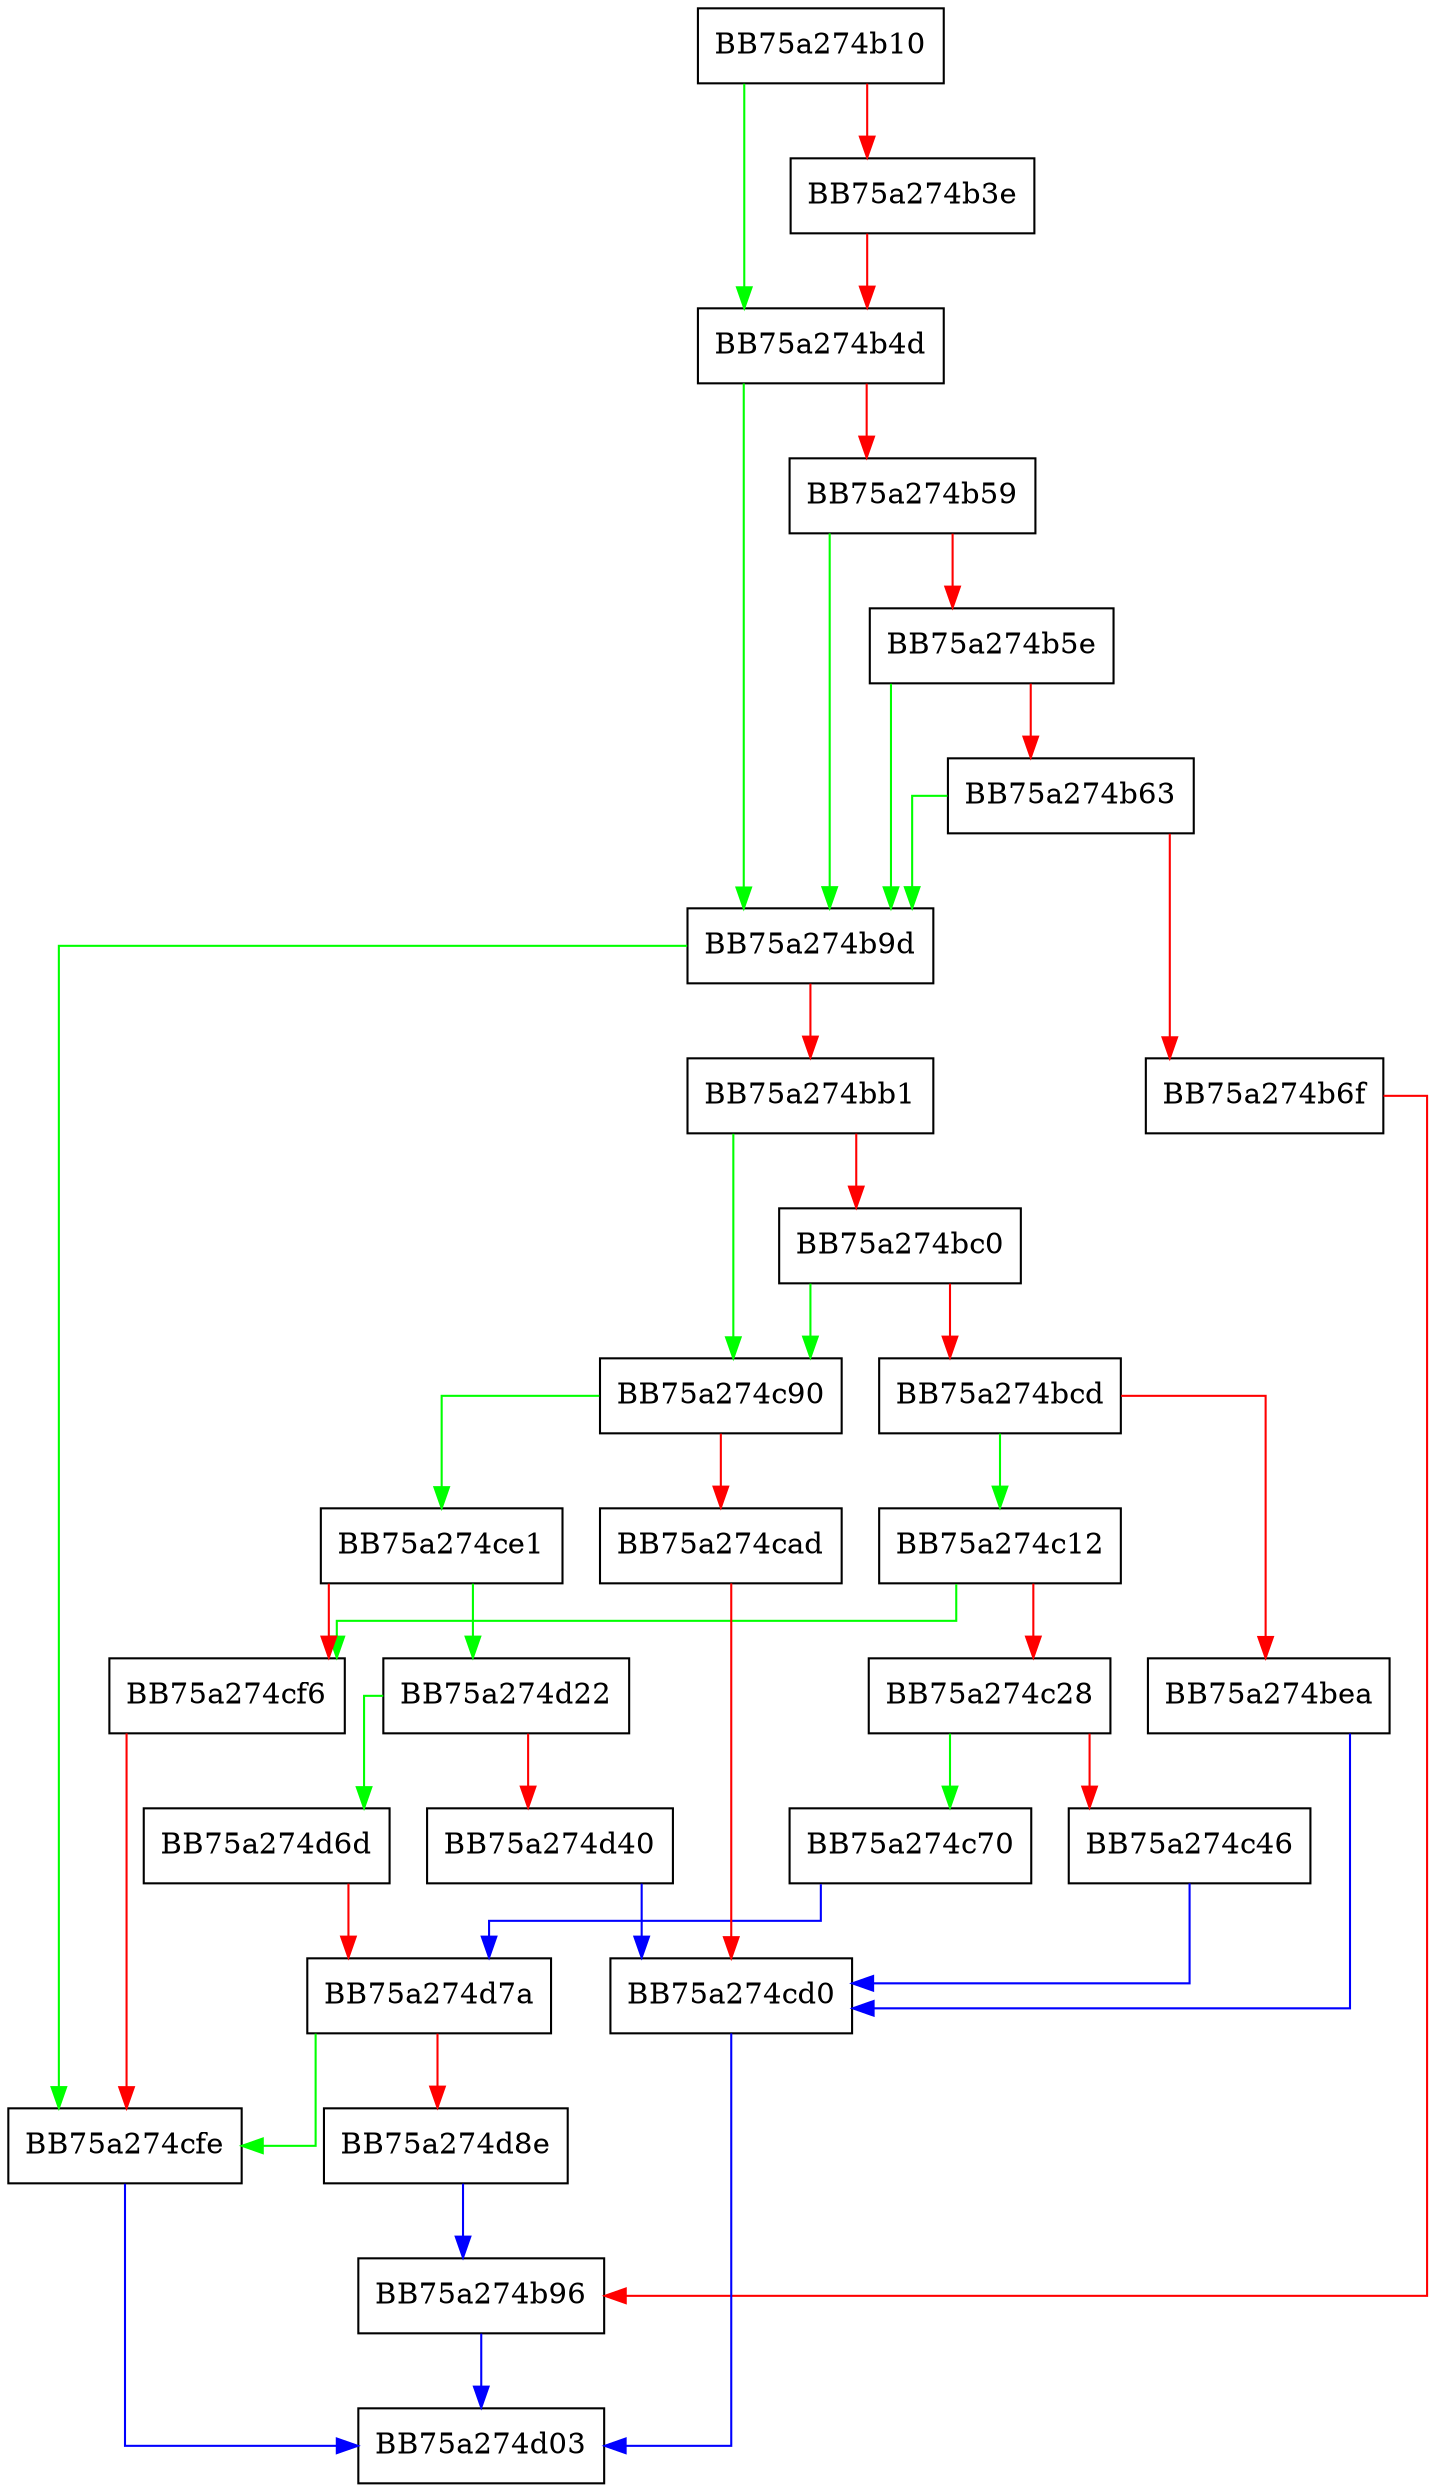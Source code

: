digraph winFullPathname {
  node [shape="box"];
  graph [splines=ortho];
  BB75a274b10 -> BB75a274b4d [color="green"];
  BB75a274b10 -> BB75a274b3e [color="red"];
  BB75a274b3e -> BB75a274b4d [color="red"];
  BB75a274b4d -> BB75a274b9d [color="green"];
  BB75a274b4d -> BB75a274b59 [color="red"];
  BB75a274b59 -> BB75a274b9d [color="green"];
  BB75a274b59 -> BB75a274b5e [color="red"];
  BB75a274b5e -> BB75a274b9d [color="green"];
  BB75a274b5e -> BB75a274b63 [color="red"];
  BB75a274b63 -> BB75a274b9d [color="green"];
  BB75a274b63 -> BB75a274b6f [color="red"];
  BB75a274b6f -> BB75a274b96 [color="red"];
  BB75a274b96 -> BB75a274d03 [color="blue"];
  BB75a274b9d -> BB75a274cfe [color="green"];
  BB75a274b9d -> BB75a274bb1 [color="red"];
  BB75a274bb1 -> BB75a274c90 [color="green"];
  BB75a274bb1 -> BB75a274bc0 [color="red"];
  BB75a274bc0 -> BB75a274c90 [color="green"];
  BB75a274bc0 -> BB75a274bcd [color="red"];
  BB75a274bcd -> BB75a274c12 [color="green"];
  BB75a274bcd -> BB75a274bea [color="red"];
  BB75a274bea -> BB75a274cd0 [color="blue"];
  BB75a274c12 -> BB75a274cf6 [color="green"];
  BB75a274c12 -> BB75a274c28 [color="red"];
  BB75a274c28 -> BB75a274c70 [color="green"];
  BB75a274c28 -> BB75a274c46 [color="red"];
  BB75a274c46 -> BB75a274cd0 [color="blue"];
  BB75a274c70 -> BB75a274d7a [color="blue"];
  BB75a274c90 -> BB75a274ce1 [color="green"];
  BB75a274c90 -> BB75a274cad [color="red"];
  BB75a274cad -> BB75a274cd0 [color="red"];
  BB75a274cd0 -> BB75a274d03 [color="blue"];
  BB75a274ce1 -> BB75a274d22 [color="green"];
  BB75a274ce1 -> BB75a274cf6 [color="red"];
  BB75a274cf6 -> BB75a274cfe [color="red"];
  BB75a274cfe -> BB75a274d03 [color="blue"];
  BB75a274d22 -> BB75a274d6d [color="green"];
  BB75a274d22 -> BB75a274d40 [color="red"];
  BB75a274d40 -> BB75a274cd0 [color="blue"];
  BB75a274d6d -> BB75a274d7a [color="red"];
  BB75a274d7a -> BB75a274cfe [color="green"];
  BB75a274d7a -> BB75a274d8e [color="red"];
  BB75a274d8e -> BB75a274b96 [color="blue"];
}